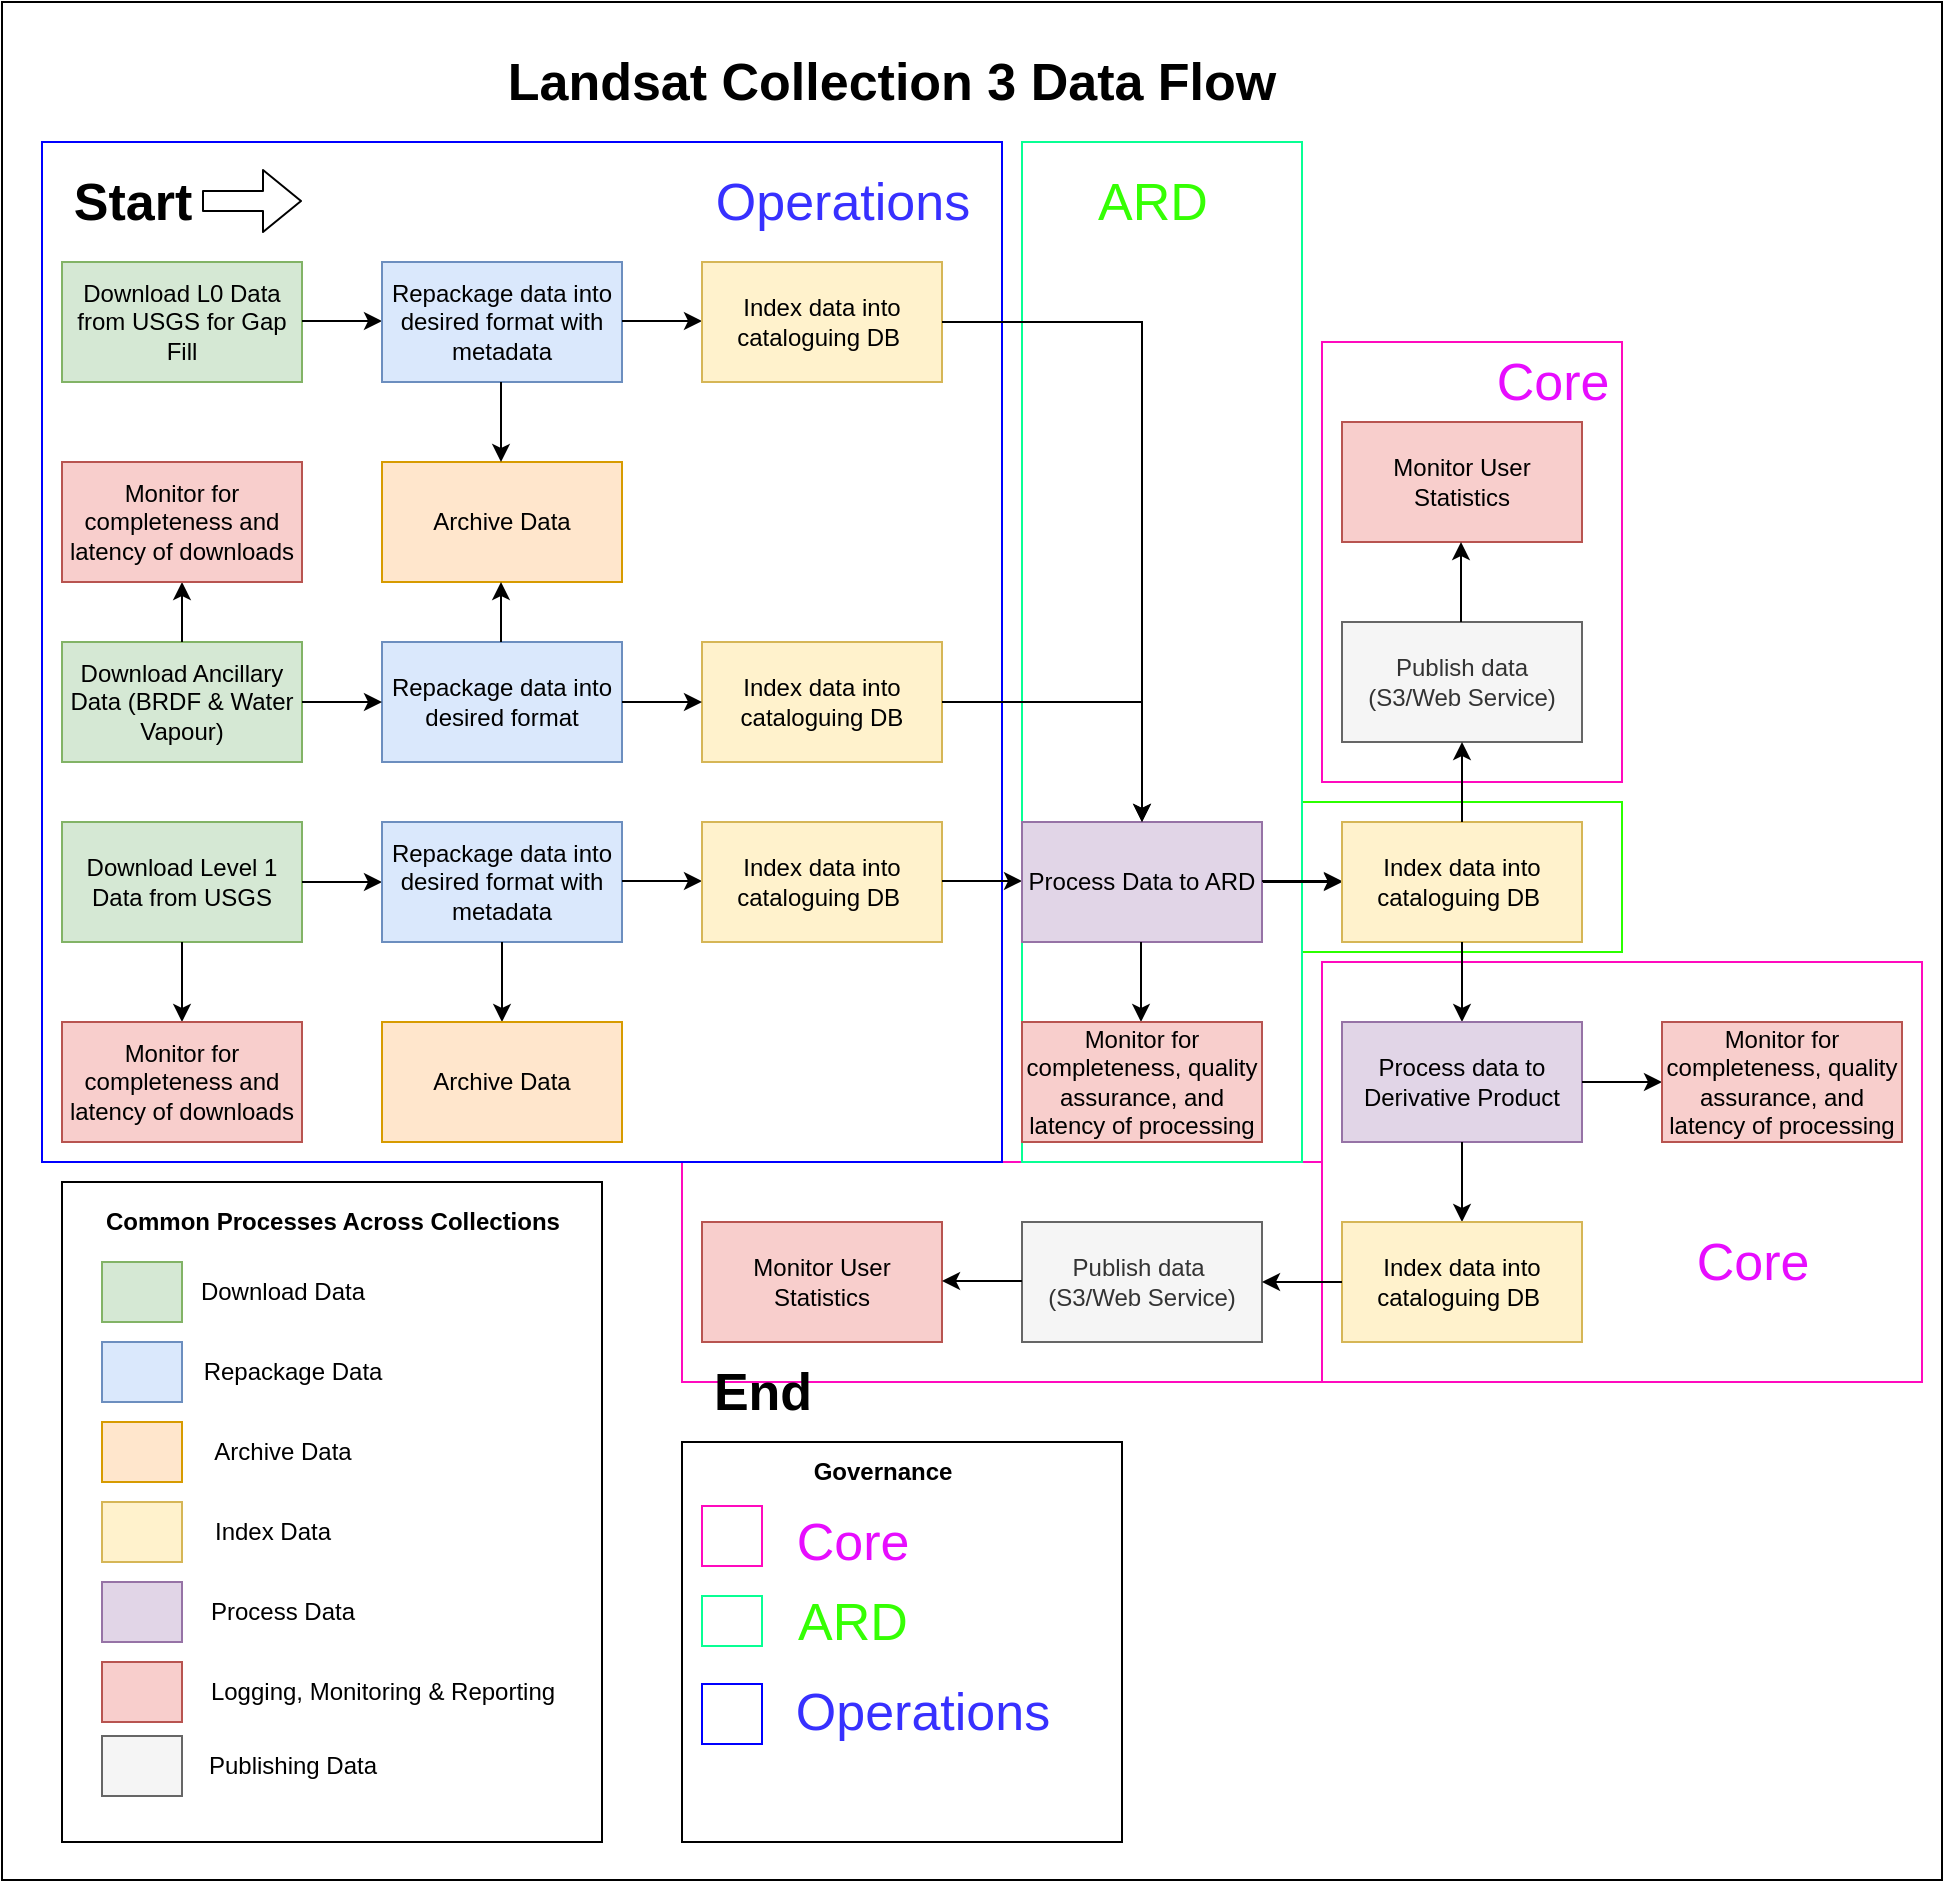 <mxfile version="13.0.3" type="device"><diagram id="2L8Oo3xiIVleBCv5hXrL" name="Page-1"><mxGraphModel dx="2370" dy="2269" grid="1" gridSize="10" guides="1" tooltips="1" connect="1" arrows="1" fold="1" page="1" pageScale="1" pageWidth="1169" pageHeight="827" math="0" shadow="0"><root><mxCell id="0"/><mxCell id="1" parent="0"/><mxCell id="JFfTzrk-7GzA0J_P_i5j-73" value="" style="rounded=0;whiteSpace=wrap;html=1;labelBackgroundColor=none;fontSize=26;" vertex="1" parent="1"><mxGeometry x="10" y="-120" width="970" height="939" as="geometry"/></mxCell><mxCell id="JFfTzrk-7GzA0J_P_i5j-96" value="" style="rounded=0;whiteSpace=wrap;html=1;labelBackgroundColor=none;fontSize=26;strokeColor=#FF0ABE;" vertex="1" parent="1"><mxGeometry x="670" y="50" width="150" height="220" as="geometry"/></mxCell><mxCell id="JFfTzrk-7GzA0J_P_i5j-94" value="" style="rounded=0;whiteSpace=wrap;html=1;labelBackgroundColor=none;fontSize=26;strokeColor=#FF0ABE;" vertex="1" parent="1"><mxGeometry x="350" y="460" width="320" height="110" as="geometry"/></mxCell><mxCell id="JFfTzrk-7GzA0J_P_i5j-93" value="" style="rounded=0;whiteSpace=wrap;html=1;labelBackgroundColor=none;fontSize=26;strokeColor=#FF0ABE;" vertex="1" parent="1"><mxGeometry x="670" y="360" width="300" height="210" as="geometry"/></mxCell><mxCell id="JFfTzrk-7GzA0J_P_i5j-92" value="" style="rounded=0;whiteSpace=wrap;html=1;labelBackgroundColor=none;fontSize=26;strokeColor=#2BFF00;" vertex="1" parent="1"><mxGeometry x="660" y="280" width="160" height="75" as="geometry"/></mxCell><mxCell id="JFfTzrk-7GzA0J_P_i5j-90" value="" style="rounded=0;whiteSpace=wrap;html=1;labelBackgroundColor=none;fontSize=26;strokeColor=#08FF94;" vertex="1" parent="1"><mxGeometry x="520" y="-50" width="140" height="510" as="geometry"/></mxCell><mxCell id="JFfTzrk-7GzA0J_P_i5j-88" value="" style="rounded=0;whiteSpace=wrap;html=1;labelBackgroundColor=none;fontSize=26;strokeColor=#0000FF;" vertex="1" parent="1"><mxGeometry x="30" y="-50" width="480" height="510" as="geometry"/></mxCell><mxCell id="JFfTzrk-7GzA0J_P_i5j-1" value="Landsat Collection 3 Data Flow" style="text;html=1;strokeColor=none;fillColor=none;align=center;verticalAlign=middle;whiteSpace=wrap;rounded=0;fontStyle=1;fontSize=26;" vertex="1" parent="1"><mxGeometry x="190" y="-90" width="530" height="20" as="geometry"/></mxCell><mxCell id="JFfTzrk-7GzA0J_P_i5j-2" value="Download Level 1 Data from USGS" style="rounded=0;whiteSpace=wrap;html=1;fillColor=#d5e8d4;strokeColor=#82b366;" vertex="1" parent="1"><mxGeometry x="40" y="290" width="120" height="60" as="geometry"/></mxCell><mxCell id="JFfTzrk-7GzA0J_P_i5j-3" value="" style="endArrow=classic;html=1;exitX=1;exitY=0.5;exitDx=0;exitDy=0;" edge="1" parent="1" source="JFfTzrk-7GzA0J_P_i5j-2"><mxGeometry width="50" height="50" relative="1" as="geometry"><mxPoint x="180" y="510" as="sourcePoint"/><mxPoint x="200" y="320" as="targetPoint"/></mxGeometry></mxCell><mxCell id="JFfTzrk-7GzA0J_P_i5j-4" value="Repackage data into desired format with metadata" style="rounded=0;whiteSpace=wrap;html=1;fillColor=#dae8fc;strokeColor=#6c8ebf;" vertex="1" parent="1"><mxGeometry x="200" y="290" width="120" height="60" as="geometry"/></mxCell><mxCell id="JFfTzrk-7GzA0J_P_i5j-5" value="" style="endArrow=classic;html=1;exitX=0.5;exitY=1;exitDx=0;exitDy=0;" edge="1" parent="1" source="JFfTzrk-7GzA0J_P_i5j-2"><mxGeometry width="50" height="50" relative="1" as="geometry"><mxPoint x="560" y="600" as="sourcePoint"/><mxPoint x="100" y="390" as="targetPoint"/></mxGeometry></mxCell><mxCell id="JFfTzrk-7GzA0J_P_i5j-6" value="Monitor for completeness and latency of downloads" style="rounded=0;whiteSpace=wrap;html=1;fillColor=#f8cecc;strokeColor=#b85450;" vertex="1" parent="1"><mxGeometry x="40" y="390" width="120" height="60" as="geometry"/></mxCell><mxCell id="JFfTzrk-7GzA0J_P_i5j-8" value="" style="endArrow=classic;html=1;exitX=1;exitY=0.5;exitDx=0;exitDy=0;" edge="1" parent="1"><mxGeometry width="50" height="50" relative="1" as="geometry"><mxPoint x="320" y="319.5" as="sourcePoint"/><mxPoint x="360" y="319.5" as="targetPoint"/></mxGeometry></mxCell><mxCell id="JFfTzrk-7GzA0J_P_i5j-13" value="Index data into cataloguing DB&amp;nbsp;" style="rounded=0;whiteSpace=wrap;html=1;fillColor=#fff2cc;strokeColor=#d6b656;" vertex="1" parent="1"><mxGeometry x="360" y="290" width="120" height="60" as="geometry"/></mxCell><mxCell id="JFfTzrk-7GzA0J_P_i5j-14" value="" style="endArrow=classic;html=1;exitX=1;exitY=0.5;exitDx=0;exitDy=0;" edge="1" parent="1"><mxGeometry width="50" height="50" relative="1" as="geometry"><mxPoint x="480" y="319.5" as="sourcePoint"/><mxPoint x="520" y="319.5" as="targetPoint"/></mxGeometry></mxCell><mxCell id="JFfTzrk-7GzA0J_P_i5j-17" value="Download Ancillary Data (BRDF &amp;amp; Water Vapour)" style="rounded=0;whiteSpace=wrap;html=1;fillColor=#d5e8d4;strokeColor=#82b366;" vertex="1" parent="1"><mxGeometry x="40" y="200" width="120" height="60" as="geometry"/></mxCell><mxCell id="JFfTzrk-7GzA0J_P_i5j-18" value="" style="endArrow=classic;html=1;exitX=0.5;exitY=0;exitDx=0;exitDy=0;entryX=0.5;entryY=1;entryDx=0;entryDy=0;" edge="1" parent="1" source="JFfTzrk-7GzA0J_P_i5j-17" target="JFfTzrk-7GzA0J_P_i5j-19"><mxGeometry width="50" height="50" relative="1" as="geometry"><mxPoint x="905" y="75" as="sourcePoint"/><mxPoint x="955" y="25" as="targetPoint"/></mxGeometry></mxCell><mxCell id="JFfTzrk-7GzA0J_P_i5j-19" value="Monitor for completeness and latency of downloads" style="rounded=0;whiteSpace=wrap;html=1;fillColor=#f8cecc;strokeColor=#b85450;" vertex="1" parent="1"><mxGeometry x="40" y="110" width="120" height="60" as="geometry"/></mxCell><mxCell id="JFfTzrk-7GzA0J_P_i5j-21" value="Repackage data into desired format" style="rounded=0;whiteSpace=wrap;html=1;fillColor=#dae8fc;strokeColor=#6c8ebf;" vertex="1" parent="1"><mxGeometry x="200" y="200" width="120" height="60" as="geometry"/></mxCell><mxCell id="JFfTzrk-7GzA0J_P_i5j-22" value="Index data into cataloguing DB" style="rounded=0;whiteSpace=wrap;html=1;fillColor=#fff2cc;strokeColor=#d6b656;" vertex="1" parent="1"><mxGeometry x="360" y="200" width="120" height="60" as="geometry"/></mxCell><mxCell id="JFfTzrk-7GzA0J_P_i5j-23" value="" style="endArrow=classic;html=1;exitX=1;exitY=0.5;exitDx=0;exitDy=0;" edge="1" parent="1" source="JFfTzrk-7GzA0J_P_i5j-17" target="JFfTzrk-7GzA0J_P_i5j-21"><mxGeometry width="50" height="50" relative="1" as="geometry"><mxPoint x="579.5" y="160" as="sourcePoint"/><mxPoint x="579.5" y="200" as="targetPoint"/></mxGeometry></mxCell><mxCell id="JFfTzrk-7GzA0J_P_i5j-27" value="" style="edgeStyle=orthogonalEdgeStyle;rounded=0;orthogonalLoop=1;jettySize=auto;html=1;entryX=0;entryY=0.5;entryDx=0;entryDy=0;exitX=1;exitY=0.5;exitDx=0;exitDy=0;" edge="1" parent="1" source="JFfTzrk-7GzA0J_P_i5j-21" target="JFfTzrk-7GzA0J_P_i5j-22"><mxGeometry relative="1" as="geometry"><mxPoint x="610" y="170" as="sourcePoint"/><mxPoint x="570" y="170" as="targetPoint"/></mxGeometry></mxCell><mxCell id="JFfTzrk-7GzA0J_P_i5j-39" value="" style="edgeStyle=orthogonalEdgeStyle;rounded=0;orthogonalLoop=1;jettySize=auto;html=1;" edge="1" parent="1" source="JFfTzrk-7GzA0J_P_i5j-33" target="JFfTzrk-7GzA0J_P_i5j-38"><mxGeometry relative="1" as="geometry"/></mxCell><mxCell id="JFfTzrk-7GzA0J_P_i5j-33" value="Process Data to ARD" style="rounded=0;whiteSpace=wrap;html=1;fillColor=#e1d5e7;strokeColor=#9673a6;" vertex="1" parent="1"><mxGeometry x="520" y="290" width="120" height="60" as="geometry"/></mxCell><mxCell id="JFfTzrk-7GzA0J_P_i5j-34" value="" style="endArrow=classic;html=1;exitX=0.5;exitY=1;exitDx=0;exitDy=0;" edge="1" parent="1"><mxGeometry width="50" height="50" relative="1" as="geometry"><mxPoint x="579.5" y="350" as="sourcePoint"/><mxPoint x="579.5" y="390" as="targetPoint"/></mxGeometry></mxCell><mxCell id="JFfTzrk-7GzA0J_P_i5j-35" value="Monitor for completeness, quality assurance, and latency of processing" style="rounded=0;whiteSpace=wrap;html=1;fillColor=#f8cecc;strokeColor=#b85450;" vertex="1" parent="1"><mxGeometry x="520" y="390" width="120" height="60" as="geometry"/></mxCell><mxCell id="JFfTzrk-7GzA0J_P_i5j-37" value="" style="endArrow=classic;html=1;exitX=1;exitY=0.5;exitDx=0;exitDy=0;" edge="1" parent="1"><mxGeometry width="50" height="50" relative="1" as="geometry"><mxPoint x="640" y="319.5" as="sourcePoint"/><mxPoint x="680" y="319.5" as="targetPoint"/></mxGeometry></mxCell><mxCell id="JFfTzrk-7GzA0J_P_i5j-38" value="Index data into cataloguing DB&amp;nbsp;" style="rounded=0;whiteSpace=wrap;html=1;fillColor=#fff2cc;strokeColor=#d6b656;" vertex="1" parent="1"><mxGeometry x="680" y="290" width="120" height="60" as="geometry"/></mxCell><mxCell id="JFfTzrk-7GzA0J_P_i5j-40" value="" style="edgeStyle=orthogonalEdgeStyle;rounded=0;orthogonalLoop=1;jettySize=auto;html=1;exitX=0.5;exitY=1;exitDx=0;exitDy=0;entryX=0.5;entryY=0;entryDx=0;entryDy=0;" edge="1" parent="1" source="JFfTzrk-7GzA0J_P_i5j-38" target="JFfTzrk-7GzA0J_P_i5j-41"><mxGeometry relative="1" as="geometry"><mxPoint x="730" y="460" as="sourcePoint"/><mxPoint x="770" y="460" as="targetPoint"/></mxGeometry></mxCell><mxCell id="JFfTzrk-7GzA0J_P_i5j-41" value="Process data to Derivative Product" style="rounded=0;whiteSpace=wrap;html=1;fillColor=#e1d5e7;strokeColor=#9673a6;" vertex="1" parent="1"><mxGeometry x="680" y="390" width="120" height="60" as="geometry"/></mxCell><mxCell id="JFfTzrk-7GzA0J_P_i5j-42" value="" style="endArrow=classic;html=1;exitX=0.5;exitY=1;exitDx=0;exitDy=0;entryX=0.5;entryY=0;entryDx=0;entryDy=0;" edge="1" parent="1" source="JFfTzrk-7GzA0J_P_i5j-41" target="JFfTzrk-7GzA0J_P_i5j-43"><mxGeometry width="50" height="50" relative="1" as="geometry"><mxPoint x="640" y="519.5" as="sourcePoint"/><mxPoint x="740" y="480" as="targetPoint"/></mxGeometry></mxCell><mxCell id="JFfTzrk-7GzA0J_P_i5j-43" value="Index data into cataloguing DB&amp;nbsp;" style="rounded=0;whiteSpace=wrap;html=1;fillColor=#fff2cc;strokeColor=#d6b656;" vertex="1" parent="1"><mxGeometry x="680" y="490" width="120" height="60" as="geometry"/></mxCell><mxCell id="JFfTzrk-7GzA0J_P_i5j-49" value="" style="endArrow=classic;html=1;exitX=1;exitY=0.5;exitDx=0;exitDy=0;entryX=0;entryY=0.5;entryDx=0;entryDy=0;" edge="1" parent="1" source="JFfTzrk-7GzA0J_P_i5j-41" target="JFfTzrk-7GzA0J_P_i5j-50"><mxGeometry width="50" height="50" relative="1" as="geometry"><mxPoint x="899.5" y="350" as="sourcePoint"/><mxPoint x="899.5" y="390" as="targetPoint"/></mxGeometry></mxCell><mxCell id="JFfTzrk-7GzA0J_P_i5j-50" value="Monitor for completeness, quality assurance, and latency of processing" style="rounded=0;whiteSpace=wrap;html=1;fillColor=#f8cecc;strokeColor=#b85450;" vertex="1" parent="1"><mxGeometry x="840" y="390" width="120" height="60" as="geometry"/></mxCell><mxCell id="JFfTzrk-7GzA0J_P_i5j-52" value="Publish data&amp;nbsp;&lt;br&gt;(S3/Web Service)" style="rounded=0;whiteSpace=wrap;html=1;fillColor=#f5f5f5;strokeColor=#666666;fontColor=#333333;" vertex="1" parent="1"><mxGeometry x="520" y="490" width="120" height="60" as="geometry"/></mxCell><mxCell id="JFfTzrk-7GzA0J_P_i5j-53" value="Publish data &lt;br&gt;(S3/Web Service)" style="rounded=0;whiteSpace=wrap;html=1;fillColor=#f5f5f5;strokeColor=#666666;fontColor=#333333;" vertex="1" parent="1"><mxGeometry x="680" y="190" width="120" height="60" as="geometry"/></mxCell><mxCell id="JFfTzrk-7GzA0J_P_i5j-54" value="" style="endArrow=classic;html=1;exitX=0.5;exitY=0;exitDx=0;exitDy=0;" edge="1" parent="1" source="JFfTzrk-7GzA0J_P_i5j-38" target="JFfTzrk-7GzA0J_P_i5j-53"><mxGeometry width="50" height="50" relative="1" as="geometry"><mxPoint x="750" y="460" as="sourcePoint"/><mxPoint x="750" y="500" as="targetPoint"/></mxGeometry></mxCell><mxCell id="JFfTzrk-7GzA0J_P_i5j-55" value="" style="endArrow=classic;html=1;exitX=0;exitY=0.5;exitDx=0;exitDy=0;entryX=1;entryY=0.5;entryDx=0;entryDy=0;" edge="1" parent="1" source="JFfTzrk-7GzA0J_P_i5j-43" target="JFfTzrk-7GzA0J_P_i5j-52"><mxGeometry width="50" height="50" relative="1" as="geometry"><mxPoint x="650" y="580" as="sourcePoint"/><mxPoint x="650" y="620" as="targetPoint"/></mxGeometry></mxCell><mxCell id="JFfTzrk-7GzA0J_P_i5j-56" value="" style="rounded=0;whiteSpace=wrap;html=1;labelPosition=center;verticalLabelPosition=middle;align=center;verticalAlign=middle;" vertex="1" parent="1"><mxGeometry x="40" y="470" width="270" height="330" as="geometry"/></mxCell><mxCell id="JFfTzrk-7GzA0J_P_i5j-57" value="Common Processes Across Collections" style="text;html=1;align=center;verticalAlign=middle;resizable=0;points=[];autosize=1;fontStyle=1" vertex="1" parent="1"><mxGeometry x="55" y="480" width="240" height="20" as="geometry"/></mxCell><mxCell id="JFfTzrk-7GzA0J_P_i5j-58" value="" style="rounded=0;whiteSpace=wrap;html=1;labelBackgroundColor=none;fillColor=#d5e8d4;strokeColor=#82b366;" vertex="1" parent="1"><mxGeometry x="60" y="510" width="40" height="30" as="geometry"/></mxCell><mxCell id="JFfTzrk-7GzA0J_P_i5j-59" value="Download Data" style="text;html=1;align=center;verticalAlign=middle;resizable=0;points=[];autosize=1;" vertex="1" parent="1"><mxGeometry x="100" y="515" width="100" height="20" as="geometry"/></mxCell><mxCell id="JFfTzrk-7GzA0J_P_i5j-60" value="" style="rounded=0;whiteSpace=wrap;html=1;fillColor=#dae8fc;strokeColor=#6c8ebf;" vertex="1" parent="1"><mxGeometry x="60" y="550" width="40" height="30" as="geometry"/></mxCell><mxCell id="JFfTzrk-7GzA0J_P_i5j-61" value="Repackage Data" style="text;html=1;align=center;verticalAlign=middle;resizable=0;points=[];autosize=1;" vertex="1" parent="1"><mxGeometry x="105" y="555" width="100" height="20" as="geometry"/></mxCell><mxCell id="JFfTzrk-7GzA0J_P_i5j-62" value="" style="rounded=0;whiteSpace=wrap;html=1;fillColor=#ffe6cc;strokeColor=#d79b00;" vertex="1" parent="1"><mxGeometry x="60" y="590" width="40" height="30" as="geometry"/></mxCell><mxCell id="JFfTzrk-7GzA0J_P_i5j-63" value="Archive Data" style="text;html=1;align=center;verticalAlign=middle;resizable=0;points=[];autosize=1;" vertex="1" parent="1"><mxGeometry x="110" y="595" width="80" height="20" as="geometry"/></mxCell><mxCell id="JFfTzrk-7GzA0J_P_i5j-64" value="" style="rounded=0;whiteSpace=wrap;html=1;fillColor=#fff2cc;strokeColor=#d6b656;" vertex="1" parent="1"><mxGeometry x="60" y="630" width="40" height="30" as="geometry"/></mxCell><mxCell id="JFfTzrk-7GzA0J_P_i5j-65" value="Index Data" style="text;html=1;align=center;verticalAlign=middle;resizable=0;points=[];autosize=1;" vertex="1" parent="1"><mxGeometry x="110" y="635" width="70" height="20" as="geometry"/></mxCell><mxCell id="JFfTzrk-7GzA0J_P_i5j-66" value="" style="rounded=0;whiteSpace=wrap;html=1;fillColor=#e1d5e7;strokeColor=#9673a6;" vertex="1" parent="1"><mxGeometry x="60" y="670" width="40" height="30" as="geometry"/></mxCell><mxCell id="JFfTzrk-7GzA0J_P_i5j-67" value="Process Data" style="text;html=1;align=center;verticalAlign=middle;resizable=0;points=[];autosize=1;" vertex="1" parent="1"><mxGeometry x="105" y="675" width="90" height="20" as="geometry"/></mxCell><mxCell id="JFfTzrk-7GzA0J_P_i5j-68" value="" style="rounded=0;whiteSpace=wrap;html=1;fillColor=#f8cecc;strokeColor=#b85450;" vertex="1" parent="1"><mxGeometry x="60" y="710" width="40" height="30" as="geometry"/></mxCell><mxCell id="JFfTzrk-7GzA0J_P_i5j-69" value="Logging, Monitoring &amp;amp; Reporting" style="text;html=1;align=center;verticalAlign=middle;resizable=0;points=[];autosize=1;" vertex="1" parent="1"><mxGeometry x="105" y="715" width="190" height="20" as="geometry"/></mxCell><mxCell id="JFfTzrk-7GzA0J_P_i5j-70" value="" style="rounded=0;whiteSpace=wrap;html=1;fillColor=#f5f5f5;strokeColor=#666666;fontColor=#333333;" vertex="1" parent="1"><mxGeometry x="60" y="747" width="40" height="30" as="geometry"/></mxCell><mxCell id="JFfTzrk-7GzA0J_P_i5j-71" value="Publishing Data" style="text;html=1;align=center;verticalAlign=middle;resizable=0;points=[];autosize=1;" vertex="1" parent="1"><mxGeometry x="105" y="752" width="100" height="20" as="geometry"/></mxCell><mxCell id="JFfTzrk-7GzA0J_P_i5j-75" value="" style="edgeStyle=orthogonalEdgeStyle;rounded=0;orthogonalLoop=1;jettySize=auto;html=1;entryX=0.5;entryY=0;entryDx=0;entryDy=0;exitX=1;exitY=0.5;exitDx=0;exitDy=0;" edge="1" parent="1" source="JFfTzrk-7GzA0J_P_i5j-22" target="JFfTzrk-7GzA0J_P_i5j-33"><mxGeometry relative="1" as="geometry"><mxPoint x="480" y="200" as="sourcePoint"/><mxPoint x="590" y="300" as="targetPoint"/></mxGeometry></mxCell><mxCell id="JFfTzrk-7GzA0J_P_i5j-76" value="Archive Data" style="rounded=0;whiteSpace=wrap;html=1;fillColor=#ffe6cc;strokeColor=#d79b00;" vertex="1" parent="1"><mxGeometry x="200" y="110" width="120" height="60" as="geometry"/></mxCell><mxCell id="JFfTzrk-7GzA0J_P_i5j-77" value="" style="endArrow=classic;html=1;exitX=0.5;exitY=0;exitDx=0;exitDy=0;entryX=0.5;entryY=1;entryDx=0;entryDy=0;" edge="1" parent="1"><mxGeometry width="50" height="50" relative="1" as="geometry"><mxPoint x="259.5" y="200" as="sourcePoint"/><mxPoint x="259.5" y="170" as="targetPoint"/></mxGeometry></mxCell><mxCell id="JFfTzrk-7GzA0J_P_i5j-78" value="" style="endArrow=classic;html=1;exitX=0.5;exitY=1;exitDx=0;exitDy=0;entryX=0.5;entryY=0;entryDx=0;entryDy=0;" edge="1" parent="1" source="JFfTzrk-7GzA0J_P_i5j-4" target="JFfTzrk-7GzA0J_P_i5j-79"><mxGeometry width="50" height="50" relative="1" as="geometry"><mxPoint x="450" y="585" as="sourcePoint"/><mxPoint x="450" y="555" as="targetPoint"/></mxGeometry></mxCell><mxCell id="JFfTzrk-7GzA0J_P_i5j-79" value="Archive Data" style="rounded=0;whiteSpace=wrap;html=1;fillColor=#ffe6cc;strokeColor=#d79b00;" vertex="1" parent="1"><mxGeometry x="200" y="390" width="120" height="60" as="geometry"/></mxCell><mxCell id="JFfTzrk-7GzA0J_P_i5j-80" value="Monitor User Statistics" style="rounded=0;whiteSpace=wrap;html=1;fillColor=#f8cecc;strokeColor=#b85450;" vertex="1" parent="1"><mxGeometry x="680" y="90" width="120" height="60" as="geometry"/></mxCell><mxCell id="JFfTzrk-7GzA0J_P_i5j-81" value="Monitor User Statistics" style="rounded=0;whiteSpace=wrap;html=1;fillColor=#f8cecc;strokeColor=#b85450;" vertex="1" parent="1"><mxGeometry x="360" y="490" width="120" height="60" as="geometry"/></mxCell><mxCell id="JFfTzrk-7GzA0J_P_i5j-82" value="" style="endArrow=classic;html=1;exitX=0.5;exitY=0;exitDx=0;exitDy=0;" edge="1" parent="1"><mxGeometry width="50" height="50" relative="1" as="geometry"><mxPoint x="739.5" y="190" as="sourcePoint"/><mxPoint x="739.5" y="150" as="targetPoint"/></mxGeometry></mxCell><mxCell id="JFfTzrk-7GzA0J_P_i5j-83" value="" style="endArrow=classic;html=1;exitX=0;exitY=0.5;exitDx=0;exitDy=0;entryX=1;entryY=0.5;entryDx=0;entryDy=0;" edge="1" parent="1"><mxGeometry width="50" height="50" relative="1" as="geometry"><mxPoint x="520" y="519.5" as="sourcePoint"/><mxPoint x="480" y="519.5" as="targetPoint"/></mxGeometry></mxCell><mxCell id="JFfTzrk-7GzA0J_P_i5j-84" value="Start" style="text;html=1;align=center;verticalAlign=middle;resizable=0;points=[];autosize=1;fontSize=26;fontStyle=1" vertex="1" parent="1"><mxGeometry x="40" y="-40" width="70" height="40" as="geometry"/></mxCell><mxCell id="JFfTzrk-7GzA0J_P_i5j-85" value="End" style="text;html=1;align=center;verticalAlign=middle;resizable=0;points=[];autosize=1;fontSize=26;fontStyle=1" vertex="1" parent="1"><mxGeometry x="360" y="555" width="60" height="40" as="geometry"/></mxCell><mxCell id="JFfTzrk-7GzA0J_P_i5j-87" value="" style="shape=flexArrow;endArrow=classic;html=1;fontSize=26;" edge="1" parent="1"><mxGeometry width="50" height="50" relative="1" as="geometry"><mxPoint x="110" y="-20.5" as="sourcePoint"/><mxPoint x="160" y="-20.5" as="targetPoint"/></mxGeometry></mxCell><mxCell id="JFfTzrk-7GzA0J_P_i5j-89" value="&lt;font color=&quot;#3730ff&quot;&gt;Operations&lt;/font&gt;" style="text;html=1;align=center;verticalAlign=middle;resizable=0;points=[];autosize=1;fontSize=26;fontStyle=0" vertex="1" parent="1"><mxGeometry x="360" y="-40" width="140" height="40" as="geometry"/></mxCell><mxCell id="JFfTzrk-7GzA0J_P_i5j-91" value="&lt;font&gt;ARD&lt;/font&gt;" style="text;html=1;align=center;verticalAlign=middle;resizable=0;points=[];autosize=1;fontSize=26;fontStyle=0;fontColor=#35FF03;" vertex="1" parent="1"><mxGeometry x="550" y="-40" width="70" height="40" as="geometry"/></mxCell><mxCell id="JFfTzrk-7GzA0J_P_i5j-95" value="&lt;font color=&quot;#e70dff&quot;&gt;Core&lt;/font&gt;" style="text;html=1;align=center;verticalAlign=middle;resizable=0;points=[];autosize=1;fontSize=26;fontStyle=0;fontColor=#35FF03;" vertex="1" parent="1"><mxGeometry x="850" y="490" width="70" height="40" as="geometry"/></mxCell><mxCell id="JFfTzrk-7GzA0J_P_i5j-97" value="&lt;font color=&quot;#e70dff&quot;&gt;Core&lt;/font&gt;" style="text;html=1;align=center;verticalAlign=middle;resizable=0;points=[];autosize=1;fontSize=26;fontStyle=0;fontColor=#35FF03;" vertex="1" parent="1"><mxGeometry x="750" y="50" width="70" height="40" as="geometry"/></mxCell><mxCell id="JFfTzrk-7GzA0J_P_i5j-98" value="" style="rounded=0;whiteSpace=wrap;html=1;labelPosition=center;verticalLabelPosition=middle;align=center;verticalAlign=middle;" vertex="1" parent="1"><mxGeometry x="350" y="600" width="220" height="200" as="geometry"/></mxCell><mxCell id="JFfTzrk-7GzA0J_P_i5j-99" value="Governance" style="text;html=1;align=center;verticalAlign=middle;resizable=0;points=[];autosize=1;fontStyle=1" vertex="1" parent="1"><mxGeometry x="410" y="605" width="80" height="20" as="geometry"/></mxCell><mxCell id="JFfTzrk-7GzA0J_P_i5j-100" value="" style="rounded=0;whiteSpace=wrap;html=1;labelBackgroundColor=none;fontSize=26;strokeColor=#FF0ABE;" vertex="1" parent="1"><mxGeometry x="360" y="632" width="30" height="30" as="geometry"/></mxCell><mxCell id="JFfTzrk-7GzA0J_P_i5j-101" value="" style="rounded=0;whiteSpace=wrap;html=1;labelBackgroundColor=none;fontSize=26;strokeColor=#08FF94;" vertex="1" parent="1"><mxGeometry x="360" y="677" width="30" height="25" as="geometry"/></mxCell><mxCell id="JFfTzrk-7GzA0J_P_i5j-102" value="" style="rounded=0;whiteSpace=wrap;html=1;labelBackgroundColor=none;fontSize=26;strokeColor=#0000FF;" vertex="1" parent="1"><mxGeometry x="360" y="721" width="30" height="30" as="geometry"/></mxCell><mxCell id="JFfTzrk-7GzA0J_P_i5j-103" value="&lt;font color=&quot;#e70dff&quot;&gt;Core&lt;/font&gt;" style="text;html=1;align=center;verticalAlign=middle;resizable=0;points=[];autosize=1;fontSize=26;fontStyle=0;fontColor=#35FF03;" vertex="1" parent="1"><mxGeometry x="400" y="630" width="70" height="40" as="geometry"/></mxCell><mxCell id="JFfTzrk-7GzA0J_P_i5j-104" value="&lt;font color=&quot;#3730ff&quot;&gt;Operations&lt;/font&gt;" style="text;html=1;align=center;verticalAlign=middle;resizable=0;points=[];autosize=1;fontSize=26;fontStyle=0" vertex="1" parent="1"><mxGeometry x="400" y="715" width="140" height="40" as="geometry"/></mxCell><mxCell id="JFfTzrk-7GzA0J_P_i5j-105" value="&lt;font&gt;ARD&lt;/font&gt;" style="text;html=1;align=center;verticalAlign=middle;resizable=0;points=[];autosize=1;fontSize=26;fontStyle=0;fontColor=#35FF03;" vertex="1" parent="1"><mxGeometry x="400" y="670" width="70" height="40" as="geometry"/></mxCell><mxCell id="JFfTzrk-7GzA0J_P_i5j-106" value="Download L0 Data from USGS for Gap Fill" style="rounded=0;whiteSpace=wrap;html=1;fillColor=#d5e8d4;strokeColor=#82b366;" vertex="1" parent="1"><mxGeometry x="40" y="10" width="120" height="60" as="geometry"/></mxCell><mxCell id="JFfTzrk-7GzA0J_P_i5j-107" value="" style="endArrow=classic;html=1;exitX=1;exitY=0.5;exitDx=0;exitDy=0;" edge="1" parent="1"><mxGeometry width="50" height="50" relative="1" as="geometry"><mxPoint x="160" y="39.5" as="sourcePoint"/><mxPoint x="200" y="39.5" as="targetPoint"/></mxGeometry></mxCell><mxCell id="JFfTzrk-7GzA0J_P_i5j-108" value="Repackage data into desired format with metadata" style="rounded=0;whiteSpace=wrap;html=1;fillColor=#dae8fc;strokeColor=#6c8ebf;" vertex="1" parent="1"><mxGeometry x="200" y="10" width="120" height="60" as="geometry"/></mxCell><mxCell id="JFfTzrk-7GzA0J_P_i5j-109" value="" style="endArrow=classic;html=1;exitX=1;exitY=0.5;exitDx=0;exitDy=0;" edge="1" parent="1"><mxGeometry width="50" height="50" relative="1" as="geometry"><mxPoint x="320" y="39.5" as="sourcePoint"/><mxPoint x="360" y="39.5" as="targetPoint"/></mxGeometry></mxCell><mxCell id="JFfTzrk-7GzA0J_P_i5j-110" value="Index data into cataloguing DB&amp;nbsp;" style="rounded=0;whiteSpace=wrap;html=1;fillColor=#fff2cc;strokeColor=#d6b656;" vertex="1" parent="1"><mxGeometry x="360" y="10" width="120" height="60" as="geometry"/></mxCell><mxCell id="JFfTzrk-7GzA0J_P_i5j-113" value="" style="edgeStyle=orthogonalEdgeStyle;rounded=0;orthogonalLoop=1;jettySize=auto;html=1;exitX=1;exitY=0.5;exitDx=0;exitDy=0;" edge="1" parent="1" source="JFfTzrk-7GzA0J_P_i5j-110" target="JFfTzrk-7GzA0J_P_i5j-33"><mxGeometry relative="1" as="geometry"><mxPoint x="470" y="10" as="sourcePoint"/><mxPoint x="570" y="100" as="targetPoint"/></mxGeometry></mxCell><mxCell id="JFfTzrk-7GzA0J_P_i5j-120" value="" style="endArrow=classic;html=1;exitX=0.5;exitY=1;exitDx=0;exitDy=0;entryX=0.5;entryY=0;entryDx=0;entryDy=0;" edge="1" parent="1"><mxGeometry width="50" height="50" relative="1" as="geometry"><mxPoint x="259.5" y="70" as="sourcePoint"/><mxPoint x="259.5" y="110" as="targetPoint"/></mxGeometry></mxCell></root></mxGraphModel></diagram></mxfile>